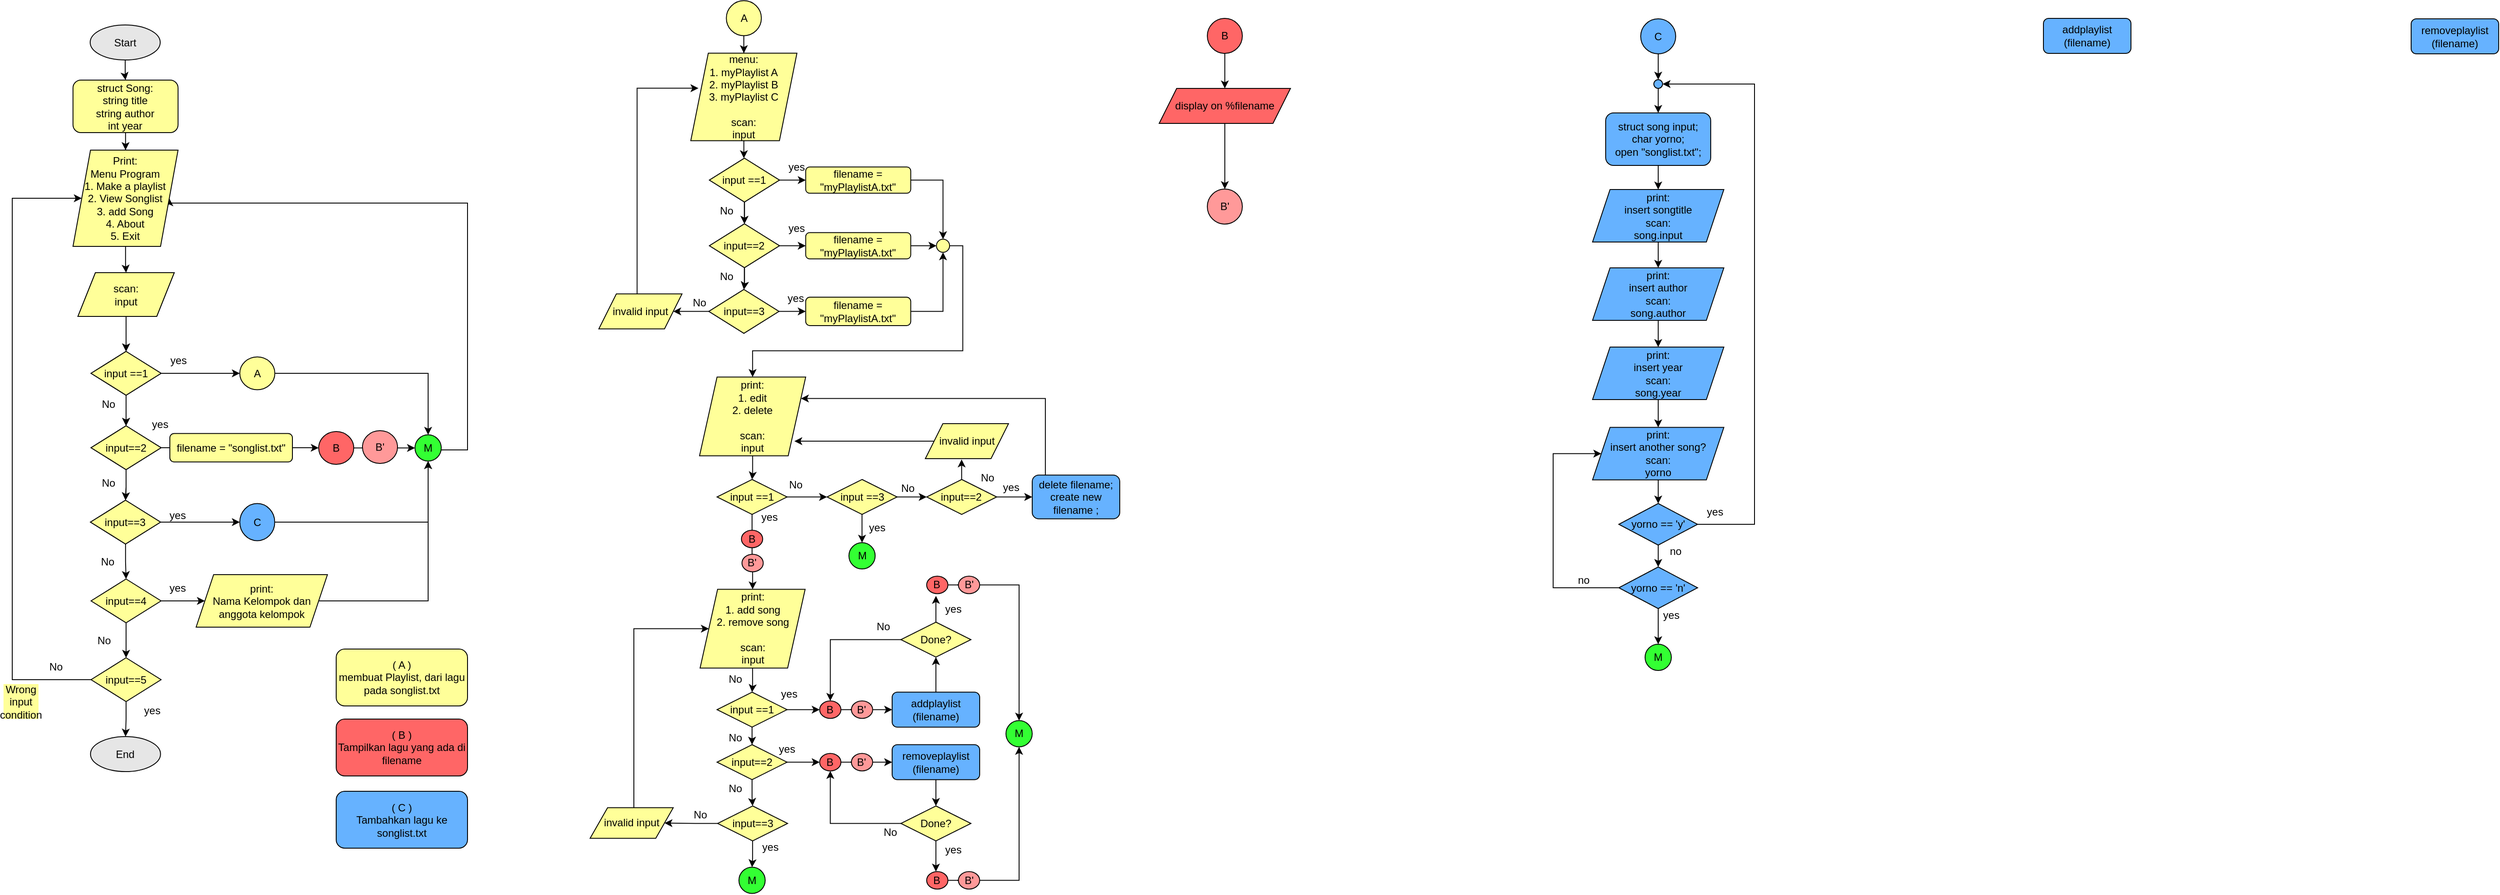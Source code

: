 <mxfile version="14.7.3" type="github">
  <diagram id="aWVC-QR9eLqy2IWsYxHA" name="Page-1">
    <mxGraphModel dx="2770" dy="1317" grid="1" gridSize="10" guides="1" tooltips="1" connect="1" arrows="1" fold="1" page="1" pageScale="1" pageWidth="850" pageHeight="1100" math="0" shadow="0">
      <root>
        <mxCell id="0" />
        <mxCell id="1" parent="0" />
        <mxCell id="iicLnVmGQJoIKl0AOZ3f-122" value="" style="edgeStyle=orthogonalEdgeStyle;rounded=0;orthogonalLoop=1;jettySize=auto;html=1;" edge="1" parent="1" source="gzgc5nccffqlDQI2nCD0-1" target="iicLnVmGQJoIKl0AOZ3f-120">
          <mxGeometry relative="1" as="geometry" />
        </mxCell>
        <mxCell id="gzgc5nccffqlDQI2nCD0-1" value="Start" style="ellipse;whiteSpace=wrap;html=1;fillColor=#E6E6E6;" parent="1" vertex="1">
          <mxGeometry x="169" y="49.5" width="80" height="40" as="geometry" />
        </mxCell>
        <mxCell id="gzgc5nccffqlDQI2nCD0-2" value="End" style="ellipse;whiteSpace=wrap;html=1;fillColor=#E6E6E6;" parent="1" vertex="1">
          <mxGeometry x="169.37" y="862.5" width="80" height="40" as="geometry" />
        </mxCell>
        <mxCell id="7IZkJE4yfUbNufuBKW3c-16" value="" style="edgeStyle=orthogonalEdgeStyle;rounded=0;orthogonalLoop=1;jettySize=auto;html=1;" parent="1" source="7IZkJE4yfUbNufuBKW3c-5" target="7IZkJE4yfUbNufuBKW3c-11" edge="1">
          <mxGeometry relative="1" as="geometry" />
        </mxCell>
        <mxCell id="7IZkJE4yfUbNufuBKW3c-5" value="&lt;div&gt;input:&lt;/div&gt;&lt;div&gt;choice (menu choice)&lt;br&gt;&lt;/div&gt;" style="shape=parallelogram;perimeter=parallelogramPerimeter;whiteSpace=wrap;html=1;fixedSize=1;" parent="1" vertex="1">
          <mxGeometry x="155" y="332.5" width="110" height="50" as="geometry" />
        </mxCell>
        <mxCell id="7IZkJE4yfUbNufuBKW3c-17" value="" style="edgeStyle=orthogonalEdgeStyle;rounded=0;orthogonalLoop=1;jettySize=auto;html=1;" parent="1" source="7IZkJE4yfUbNufuBKW3c-11" target="7IZkJE4yfUbNufuBKW3c-12" edge="1">
          <mxGeometry relative="1" as="geometry" />
        </mxCell>
        <mxCell id="7IZkJE4yfUbNufuBKW3c-11" value="1" style="rhombus;whiteSpace=wrap;html=1;" parent="1" vertex="1">
          <mxGeometry x="170" y="422.5" width="80" height="50" as="geometry" />
        </mxCell>
        <mxCell id="U4d_zl4pL8MZ5YhkzOWC-8" value="" style="edgeStyle=orthogonalEdgeStyle;rounded=0;orthogonalLoop=1;jettySize=auto;html=1;" parent="1" source="7IZkJE4yfUbNufuBKW3c-12" target="U4d_zl4pL8MZ5YhkzOWC-5" edge="1">
          <mxGeometry relative="1" as="geometry" />
        </mxCell>
        <mxCell id="7IZkJE4yfUbNufuBKW3c-12" value="2" style="rhombus;whiteSpace=wrap;html=1;" parent="1" vertex="1">
          <mxGeometry x="170" y="507.5" width="80" height="50" as="geometry" />
        </mxCell>
        <mxCell id="U4d_zl4pL8MZ5YhkzOWC-5" value="3" style="rhombus;whiteSpace=wrap;html=1;" parent="1" vertex="1">
          <mxGeometry x="169.37" y="592.5" width="80" height="50" as="geometry" />
        </mxCell>
        <mxCell id="U4d_zl4pL8MZ5YhkzOWC-6" value="&lt;div&gt;( B )&lt;/div&gt;&lt;div&gt;&lt;div&gt;Tampilkan lagu yang ada di filename&lt;br&gt;&lt;/div&gt;&lt;/div&gt;" style="rounded=1;whiteSpace=wrap;html=1;fillColor=#FF6666;" parent="1" vertex="1">
          <mxGeometry x="450" y="842.5" width="150" height="65" as="geometry" />
        </mxCell>
        <mxCell id="U4d_zl4pL8MZ5YhkzOWC-9" value="&lt;div&gt;( C )&lt;br&gt;&lt;/div&gt;&lt;div&gt;Tambahkan lagu ke songlist.txt&lt;br&gt;&lt;/div&gt;" style="rounded=1;whiteSpace=wrap;html=1;fillColor=#66B2FF;" parent="1" vertex="1">
          <mxGeometry x="450" y="925" width="150" height="65" as="geometry" />
        </mxCell>
        <mxCell id="iicLnVmGQJoIKl0AOZ3f-45" style="edgeStyle=orthogonalEdgeStyle;rounded=0;orthogonalLoop=1;jettySize=auto;html=1;entryX=1;entryY=0.5;entryDx=0;entryDy=0;" edge="1" parent="1" source="U4d_zl4pL8MZ5YhkzOWC-14" target="iicLnVmGQJoIKl0AOZ3f-36">
          <mxGeometry relative="1" as="geometry">
            <Array as="points">
              <mxPoint x="600" y="535" />
              <mxPoint x="600" y="253" />
              <mxPoint x="259" y="253" />
            </Array>
          </mxGeometry>
        </mxCell>
        <mxCell id="U4d_zl4pL8MZ5YhkzOWC-14" value="M" style="ellipse;whiteSpace=wrap;html=1;aspect=fixed;fillColor=#33FF33;" parent="1" vertex="1">
          <mxGeometry x="540" y="517.75" width="30" height="30" as="geometry" />
        </mxCell>
        <mxCell id="U4d_zl4pL8MZ5YhkzOWC-23" value="yes" style="text;html=1;strokeColor=none;fillColor=none;align=center;verticalAlign=middle;whiteSpace=wrap;rounded=0;" parent="1" vertex="1">
          <mxGeometry x="250" y="422.5" width="40" height="20" as="geometry" />
        </mxCell>
        <mxCell id="U4d_zl4pL8MZ5YhkzOWC-24" value="yes" style="text;html=1;strokeColor=none;fillColor=none;align=center;verticalAlign=middle;whiteSpace=wrap;rounded=0;" parent="1" vertex="1">
          <mxGeometry x="229.37" y="496.25" width="40" height="20" as="geometry" />
        </mxCell>
        <mxCell id="U4d_zl4pL8MZ5YhkzOWC-25" value="yes" style="text;html=1;strokeColor=none;fillColor=none;align=center;verticalAlign=middle;whiteSpace=wrap;rounded=0;" parent="1" vertex="1">
          <mxGeometry x="249.37" y="600" width="40" height="20" as="geometry" />
        </mxCell>
        <mxCell id="iicLnVmGQJoIKl0AOZ3f-51" style="edgeStyle=orthogonalEdgeStyle;rounded=0;orthogonalLoop=1;jettySize=auto;html=1;entryX=0.5;entryY=0;entryDx=0;entryDy=0;" edge="1" parent="1" source="U4d_zl4pL8MZ5YhkzOWC-29" target="iicLnVmGQJoIKl0AOZ3f-49">
          <mxGeometry relative="1" as="geometry" />
        </mxCell>
        <mxCell id="U4d_zl4pL8MZ5YhkzOWC-29" value="A" style="ellipse;whiteSpace=wrap;html=1;aspect=fixed;fillColor=#FFFF99;" parent="1" vertex="1">
          <mxGeometry x="895.63" y="21.75" width="40" height="40" as="geometry" />
        </mxCell>
        <mxCell id="U4d_zl4pL8MZ5YhkzOWC-102" value="" style="edgeStyle=orthogonalEdgeStyle;rounded=0;orthogonalLoop=1;jettySize=auto;html=1;" parent="1" source="U4d_zl4pL8MZ5YhkzOWC-30" target="U4d_zl4pL8MZ5YhkzOWC-101" edge="1">
          <mxGeometry relative="1" as="geometry" />
        </mxCell>
        <mxCell id="U4d_zl4pL8MZ5YhkzOWC-30" value="B" style="ellipse;whiteSpace=wrap;html=1;aspect=fixed;fillColor=#FF6666;" parent="1" vertex="1">
          <mxGeometry x="1445" y="42" width="40" height="40" as="geometry" />
        </mxCell>
        <mxCell id="U4d_zl4pL8MZ5YhkzOWC-36" value="" style="edgeStyle=orthogonalEdgeStyle;rounded=0;orthogonalLoop=1;jettySize=auto;html=1;" parent="1" source="U4d_zl4pL8MZ5YhkzOWC-32" target="U4d_zl4pL8MZ5YhkzOWC-34" edge="1">
          <mxGeometry relative="1" as="geometry" />
        </mxCell>
        <mxCell id="U4d_zl4pL8MZ5YhkzOWC-32" value="print:&lt;div&gt;&lt;div&gt;1. edit&lt;/div&gt;&lt;div&gt;2. delete&lt;br&gt;&lt;/div&gt;&lt;div&gt;&lt;br&gt;&lt;/div&gt;&lt;div&gt;scan:&lt;/div&gt;&lt;div&gt;input&lt;br&gt;&lt;/div&gt;&lt;/div&gt;" style="shape=parallelogram;perimeter=parallelogramPerimeter;whiteSpace=wrap;html=1;fixedSize=1;fillColor=#FFFF99;" parent="1" vertex="1">
          <mxGeometry x="865.01" y="451.75" width="121.25" height="90" as="geometry" />
        </mxCell>
        <mxCell id="iicLnVmGQJoIKl0AOZ3f-91" value="" style="edgeStyle=orthogonalEdgeStyle;rounded=0;orthogonalLoop=1;jettySize=auto;html=1;" edge="1" parent="1" source="U4d_zl4pL8MZ5YhkzOWC-34" target="iicLnVmGQJoIKl0AOZ3f-90">
          <mxGeometry relative="1" as="geometry" />
        </mxCell>
        <mxCell id="iicLnVmGQJoIKl0AOZ3f-217" style="edgeStyle=orthogonalEdgeStyle;rounded=0;orthogonalLoop=1;jettySize=auto;html=1;" edge="1" parent="1" source="U4d_zl4pL8MZ5YhkzOWC-34" target="iicLnVmGQJoIKl0AOZ3f-216">
          <mxGeometry relative="1" as="geometry" />
        </mxCell>
        <mxCell id="U4d_zl4pL8MZ5YhkzOWC-34" value="input ==1" style="rhombus;whiteSpace=wrap;html=1;fillColor=#FFFF99;" parent="1" vertex="1">
          <mxGeometry x="885" y="568.75" width="80" height="40" as="geometry" />
        </mxCell>
        <mxCell id="iicLnVmGQJoIKl0AOZ3f-203" value="" style="edgeStyle=orthogonalEdgeStyle;rounded=0;orthogonalLoop=1;jettySize=auto;html=1;" edge="1" parent="1" source="U4d_zl4pL8MZ5YhkzOWC-35" target="U4d_zl4pL8MZ5YhkzOWC-38">
          <mxGeometry relative="1" as="geometry" />
        </mxCell>
        <mxCell id="iicLnVmGQJoIKl0AOZ3f-206" style="edgeStyle=orthogonalEdgeStyle;rounded=0;orthogonalLoop=1;jettySize=auto;html=1;entryX=0.436;entryY=1.021;entryDx=0;entryDy=0;entryPerimeter=0;" edge="1" parent="1" source="U4d_zl4pL8MZ5YhkzOWC-35" target="U4d_zl4pL8MZ5YhkzOWC-48">
          <mxGeometry relative="1" as="geometry" />
        </mxCell>
        <mxCell id="U4d_zl4pL8MZ5YhkzOWC-35" value="input==2" style="rhombus;whiteSpace=wrap;html=1;fillColor=#FFFF99;" parent="1" vertex="1">
          <mxGeometry x="1124.43" y="568.75" width="80" height="40" as="geometry" />
        </mxCell>
        <mxCell id="iicLnVmGQJoIKl0AOZ3f-205" style="edgeStyle=orthogonalEdgeStyle;rounded=0;orthogonalLoop=1;jettySize=auto;html=1;entryX=1;entryY=0.25;entryDx=0;entryDy=0;" edge="1" parent="1" source="U4d_zl4pL8MZ5YhkzOWC-38" target="U4d_zl4pL8MZ5YhkzOWC-32">
          <mxGeometry relative="1" as="geometry">
            <Array as="points">
              <mxPoint x="1260" y="476.75" />
            </Array>
          </mxGeometry>
        </mxCell>
        <mxCell id="U4d_zl4pL8MZ5YhkzOWC-38" value="&lt;div&gt;delete filename;&lt;/div&gt;&lt;div&gt;create new filename ;&lt;br&gt;&lt;/div&gt;" style="rounded=1;whiteSpace=wrap;html=1;fillColor=#66B2FF;" parent="1" vertex="1">
          <mxGeometry x="1245.0" y="563.75" width="100" height="50" as="geometry" />
        </mxCell>
        <mxCell id="U4d_zl4pL8MZ5YhkzOWC-42" value="yes" style="text;html=1;strokeColor=none;fillColor=none;align=center;verticalAlign=middle;whiteSpace=wrap;rounded=0;" parent="1" vertex="1">
          <mxGeometry x="1204.43" y="567" width="34.31" height="21.25" as="geometry" />
        </mxCell>
        <mxCell id="U4d_zl4pL8MZ5YhkzOWC-44" value="yes" style="text;html=1;strokeColor=none;fillColor=none;align=center;verticalAlign=middle;whiteSpace=wrap;rounded=0;" parent="1" vertex="1">
          <mxGeometry x="925.0" y="601.75" width="40" height="20" as="geometry" />
        </mxCell>
        <mxCell id="iicLnVmGQJoIKl0AOZ3f-207" style="edgeStyle=orthogonalEdgeStyle;rounded=0;orthogonalLoop=1;jettySize=auto;html=1;entryX=0.893;entryY=0.814;entryDx=0;entryDy=0;entryPerimeter=0;" edge="1" parent="1" source="U4d_zl4pL8MZ5YhkzOWC-48" target="U4d_zl4pL8MZ5YhkzOWC-32">
          <mxGeometry relative="1" as="geometry" />
        </mxCell>
        <mxCell id="U4d_zl4pL8MZ5YhkzOWC-48" value="invalid input" style="shape=parallelogram;perimeter=parallelogramPerimeter;whiteSpace=wrap;html=1;fixedSize=1;fillColor=#FFFF99;" parent="1" vertex="1">
          <mxGeometry x="1122.93" y="505" width="95" height="40" as="geometry" />
        </mxCell>
        <mxCell id="U4d_zl4pL8MZ5YhkzOWC-66" style="edgeStyle=orthogonalEdgeStyle;rounded=0;orthogonalLoop=1;jettySize=auto;html=1;entryX=0.5;entryY=0;entryDx=0;entryDy=0;" parent="1" source="U4d_zl4pL8MZ5YhkzOWC-60" target="U4d_zl4pL8MZ5YhkzOWC-62" edge="1">
          <mxGeometry relative="1" as="geometry" />
        </mxCell>
        <mxCell id="U4d_zl4pL8MZ5YhkzOWC-60" value="&lt;div&gt;print:&lt;br&gt;&lt;/div&gt;&lt;div&gt;1. add song&lt;/div&gt;&lt;div&gt;2. remove song&lt;/div&gt;&lt;div&gt;&lt;br&gt;&lt;/div&gt;&lt;div&gt;scan:&lt;/div&gt;&lt;div&gt;input&lt;br&gt;&lt;/div&gt;" style="shape=parallelogram;perimeter=parallelogramPerimeter;whiteSpace=wrap;html=1;fixedSize=1;fillColor=#FFFF99;" parent="1" vertex="1">
          <mxGeometry x="865.63" y="694.25" width="120" height="90" as="geometry" />
        </mxCell>
        <mxCell id="U4d_zl4pL8MZ5YhkzOWC-67" style="edgeStyle=orthogonalEdgeStyle;rounded=0;orthogonalLoop=1;jettySize=auto;html=1;entryX=0.5;entryY=0;entryDx=0;entryDy=0;" parent="1" source="U4d_zl4pL8MZ5YhkzOWC-62" target="U4d_zl4pL8MZ5YhkzOWC-63" edge="1">
          <mxGeometry relative="1" as="geometry" />
        </mxCell>
        <mxCell id="iicLnVmGQJoIKl0AOZ3f-191" style="edgeStyle=orthogonalEdgeStyle;rounded=0;orthogonalLoop=1;jettySize=auto;html=1;" edge="1" parent="1" source="U4d_zl4pL8MZ5YhkzOWC-62" target="iicLnVmGQJoIKl0AOZ3f-187">
          <mxGeometry relative="1" as="geometry" />
        </mxCell>
        <mxCell id="U4d_zl4pL8MZ5YhkzOWC-62" value="input ==1" style="rhombus;whiteSpace=wrap;html=1;fillColor=#FFFF99;" parent="1" vertex="1">
          <mxGeometry x="885" y="811.75" width="80" height="40" as="geometry" />
        </mxCell>
        <mxCell id="iicLnVmGQJoIKl0AOZ3f-194" style="edgeStyle=orthogonalEdgeStyle;rounded=0;orthogonalLoop=1;jettySize=auto;html=1;" edge="1" parent="1" source="U4d_zl4pL8MZ5YhkzOWC-63" target="iicLnVmGQJoIKl0AOZ3f-184">
          <mxGeometry relative="1" as="geometry" />
        </mxCell>
        <mxCell id="iicLnVmGQJoIKl0AOZ3f-226" style="edgeStyle=orthogonalEdgeStyle;rounded=0;orthogonalLoop=1;jettySize=auto;html=1;entryX=0.5;entryY=0;entryDx=0;entryDy=0;" edge="1" parent="1" source="U4d_zl4pL8MZ5YhkzOWC-63" target="iicLnVmGQJoIKl0AOZ3f-224">
          <mxGeometry relative="1" as="geometry" />
        </mxCell>
        <mxCell id="U4d_zl4pL8MZ5YhkzOWC-63" value="input==2" style="rhombus;whiteSpace=wrap;html=1;fillColor=#FFFF99;" parent="1" vertex="1">
          <mxGeometry x="885" y="871.75" width="80" height="40" as="geometry" />
        </mxCell>
        <mxCell id="U4d_zl4pL8MZ5YhkzOWC-69" value="yes" style="text;html=1;strokeColor=none;fillColor=none;align=center;verticalAlign=middle;whiteSpace=wrap;rounded=0;" parent="1" vertex="1">
          <mxGeometry x="950.06" y="801.75" width="34.94" height="25" as="geometry" />
        </mxCell>
        <mxCell id="U4d_zl4pL8MZ5YhkzOWC-70" value="yes" style="text;html=1;strokeColor=none;fillColor=none;align=center;verticalAlign=middle;whiteSpace=wrap;rounded=0;" parent="1" vertex="1">
          <mxGeometry x="945" y="866.75" width="40" height="20" as="geometry" />
        </mxCell>
        <mxCell id="U4d_zl4pL8MZ5YhkzOWC-88" value="" style="edgeStyle=orthogonalEdgeStyle;rounded=0;orthogonalLoop=1;jettySize=auto;html=1;" parent="1" source="U4d_zl4pL8MZ5YhkzOWC-71" target="U4d_zl4pL8MZ5YhkzOWC-87" edge="1">
          <mxGeometry relative="1" as="geometry" />
        </mxCell>
        <mxCell id="U4d_zl4pL8MZ5YhkzOWC-71" value="&lt;div&gt;removeplaylist&lt;/div&gt;&lt;div&gt;(filename)&lt;br&gt;&lt;/div&gt;" style="rounded=1;whiteSpace=wrap;html=1;fillColor=#66B2FF;" parent="1" vertex="1">
          <mxGeometry x="1085" y="871.75" width="100" height="40" as="geometry" />
        </mxCell>
        <mxCell id="U4d_zl4pL8MZ5YhkzOWC-81" value="" style="edgeStyle=orthogonalEdgeStyle;rounded=0;orthogonalLoop=1;jettySize=auto;html=1;" parent="1" source="U4d_zl4pL8MZ5YhkzOWC-77" target="U4d_zl4pL8MZ5YhkzOWC-80" edge="1">
          <mxGeometry relative="1" as="geometry" />
        </mxCell>
        <mxCell id="U4d_zl4pL8MZ5YhkzOWC-77" value="&lt;div&gt;addplaylist&lt;/div&gt;&lt;div&gt;(filename)&lt;/div&gt;" style="rounded=1;whiteSpace=wrap;html=1;fillColor=#66B2FF;" parent="1" vertex="1">
          <mxGeometry x="1085" y="811.75" width="100" height="40" as="geometry" />
        </mxCell>
        <mxCell id="U4d_zl4pL8MZ5YhkzOWC-85" value="" style="edgeStyle=orthogonalEdgeStyle;rounded=0;orthogonalLoop=1;jettySize=auto;html=1;" parent="1" source="U4d_zl4pL8MZ5YhkzOWC-80" edge="1">
          <mxGeometry relative="1" as="geometry">
            <mxPoint x="1135.059" y="701.75" as="targetPoint" />
          </mxGeometry>
        </mxCell>
        <mxCell id="iicLnVmGQJoIKl0AOZ3f-192" style="edgeStyle=orthogonalEdgeStyle;rounded=0;orthogonalLoop=1;jettySize=auto;html=1;entryX=0.5;entryY=0;entryDx=0;entryDy=0;" edge="1" parent="1" source="U4d_zl4pL8MZ5YhkzOWC-80" target="iicLnVmGQJoIKl0AOZ3f-187">
          <mxGeometry relative="1" as="geometry" />
        </mxCell>
        <mxCell id="U4d_zl4pL8MZ5YhkzOWC-80" value="Done?" style="rhombus;whiteSpace=wrap;html=1;fillColor=#FFFF99;" parent="1" vertex="1">
          <mxGeometry x="1095" y="731.75" width="80" height="40" as="geometry" />
        </mxCell>
        <mxCell id="U4d_zl4pL8MZ5YhkzOWC-86" value="yes" style="text;html=1;strokeColor=none;fillColor=none;align=center;verticalAlign=middle;whiteSpace=wrap;rounded=0;" parent="1" vertex="1">
          <mxGeometry x="1135" y="706.75" width="40" height="20" as="geometry" />
        </mxCell>
        <mxCell id="iicLnVmGQJoIKl0AOZ3f-104" value="" style="edgeStyle=orthogonalEdgeStyle;rounded=0;orthogonalLoop=1;jettySize=auto;html=1;" edge="1" parent="1" source="U4d_zl4pL8MZ5YhkzOWC-87">
          <mxGeometry relative="1" as="geometry">
            <mxPoint x="1135" y="1016.75" as="targetPoint" />
          </mxGeometry>
        </mxCell>
        <mxCell id="iicLnVmGQJoIKl0AOZ3f-197" style="edgeStyle=orthogonalEdgeStyle;rounded=0;orthogonalLoop=1;jettySize=auto;html=1;" edge="1" parent="1" source="U4d_zl4pL8MZ5YhkzOWC-87" target="iicLnVmGQJoIKl0AOZ3f-184">
          <mxGeometry relative="1" as="geometry" />
        </mxCell>
        <mxCell id="U4d_zl4pL8MZ5YhkzOWC-87" value="Done?" style="rhombus;whiteSpace=wrap;html=1;fillColor=#FFFF99;" parent="1" vertex="1">
          <mxGeometry x="1095" y="941.75" width="80" height="40" as="geometry" />
        </mxCell>
        <mxCell id="U4d_zl4pL8MZ5YhkzOWC-92" value="yes" style="text;html=1;strokeColor=none;fillColor=none;align=center;verticalAlign=middle;whiteSpace=wrap;rounded=0;" parent="1" vertex="1">
          <mxGeometry x="1135" y="981.75" width="40" height="20" as="geometry" />
        </mxCell>
        <mxCell id="U4d_zl4pL8MZ5YhkzOWC-96" value="M" style="ellipse;whiteSpace=wrap;html=1;aspect=fixed;fillColor=#33FF33;" parent="1" vertex="1">
          <mxGeometry x="1215" y="844.25" width="30" height="30" as="geometry" />
        </mxCell>
        <mxCell id="iicLnVmGQJoIKl0AOZ3f-173" value="" style="edgeStyle=orthogonalEdgeStyle;rounded=0;orthogonalLoop=1;jettySize=auto;html=1;" edge="1" parent="1" source="U4d_zl4pL8MZ5YhkzOWC-101" target="iicLnVmGQJoIKl0AOZ3f-172">
          <mxGeometry relative="1" as="geometry" />
        </mxCell>
        <mxCell id="U4d_zl4pL8MZ5YhkzOWC-101" value="display on %filename" style="shape=parallelogram;perimeter=parallelogramPerimeter;whiteSpace=wrap;html=1;fixedSize=1;fillColor=#FF6666;" parent="1" vertex="1">
          <mxGeometry x="1390" y="122" width="150" height="40" as="geometry" />
        </mxCell>
        <mxCell id="U4d_zl4pL8MZ5YhkzOWC-106" value="" style="edgeStyle=orthogonalEdgeStyle;rounded=0;orthogonalLoop=1;jettySize=auto;html=1;fillColor=#FFFF99;" parent="1" source="U4d_zl4pL8MZ5YhkzOWC-107" target="U4d_zl4pL8MZ5YhkzOWC-109" edge="1">
          <mxGeometry relative="1" as="geometry" />
        </mxCell>
        <mxCell id="U4d_zl4pL8MZ5YhkzOWC-107" value="&lt;div&gt;scan:&lt;/div&gt;&lt;div&gt;input&lt;br&gt;&lt;/div&gt;" style="shape=parallelogram;perimeter=parallelogramPerimeter;whiteSpace=wrap;html=1;fixedSize=1;fillColor=#FFFF99;" parent="1" vertex="1">
          <mxGeometry x="155" y="332.5" width="110" height="50" as="geometry" />
        </mxCell>
        <mxCell id="U4d_zl4pL8MZ5YhkzOWC-108" value="" style="edgeStyle=orthogonalEdgeStyle;rounded=0;orthogonalLoop=1;jettySize=auto;html=1;fillColor=#FFFF99;" parent="1" source="U4d_zl4pL8MZ5YhkzOWC-109" target="U4d_zl4pL8MZ5YhkzOWC-111" edge="1">
          <mxGeometry relative="1" as="geometry" />
        </mxCell>
        <mxCell id="iicLnVmGQJoIKl0AOZ3f-5" value="" style="edgeStyle=orthogonalEdgeStyle;rounded=0;orthogonalLoop=1;jettySize=auto;html=1;" edge="1" parent="1" source="U4d_zl4pL8MZ5YhkzOWC-109" target="iicLnVmGQJoIKl0AOZ3f-1">
          <mxGeometry relative="1" as="geometry" />
        </mxCell>
        <mxCell id="U4d_zl4pL8MZ5YhkzOWC-109" value="input ==1" style="rhombus;whiteSpace=wrap;html=1;fillColor=#FFFF99;" parent="1" vertex="1">
          <mxGeometry x="170" y="422.5" width="80" height="50" as="geometry" />
        </mxCell>
        <mxCell id="U4d_zl4pL8MZ5YhkzOWC-110" value="" style="edgeStyle=orthogonalEdgeStyle;rounded=0;orthogonalLoop=1;jettySize=auto;html=1;fillColor=#FFFF99;" parent="1" source="U4d_zl4pL8MZ5YhkzOWC-111" target="U4d_zl4pL8MZ5YhkzOWC-113" edge="1">
          <mxGeometry relative="1" as="geometry" />
        </mxCell>
        <mxCell id="iicLnVmGQJoIKl0AOZ3f-108" value="" style="edgeStyle=orthogonalEdgeStyle;rounded=0;orthogonalLoop=1;jettySize=auto;html=1;" edge="1" parent="1" source="U4d_zl4pL8MZ5YhkzOWC-111" target="iicLnVmGQJoIKl0AOZ3f-107">
          <mxGeometry relative="1" as="geometry" />
        </mxCell>
        <mxCell id="U4d_zl4pL8MZ5YhkzOWC-111" value="input==2" style="rhombus;whiteSpace=wrap;html=1;fillColor=#FFFF99;" parent="1" vertex="1">
          <mxGeometry x="170" y="507.5" width="80" height="50" as="geometry" />
        </mxCell>
        <mxCell id="iicLnVmGQJoIKl0AOZ3f-9" value="" style="edgeStyle=orthogonalEdgeStyle;rounded=0;orthogonalLoop=1;jettySize=auto;html=1;" edge="1" parent="1" source="U4d_zl4pL8MZ5YhkzOWC-113" target="iicLnVmGQJoIKl0AOZ3f-4">
          <mxGeometry relative="1" as="geometry" />
        </mxCell>
        <mxCell id="iicLnVmGQJoIKl0AOZ3f-18" value="" style="edgeStyle=orthogonalEdgeStyle;rounded=0;orthogonalLoop=1;jettySize=auto;html=1;" edge="1" parent="1" source="U4d_zl4pL8MZ5YhkzOWC-113" target="iicLnVmGQJoIKl0AOZ3f-14">
          <mxGeometry relative="1" as="geometry" />
        </mxCell>
        <mxCell id="U4d_zl4pL8MZ5YhkzOWC-113" value="input==3" style="rhombus;whiteSpace=wrap;html=1;fillColor=#FFFF99;" parent="1" vertex="1">
          <mxGeometry x="169.37" y="592.5" width="80" height="50" as="geometry" />
        </mxCell>
        <mxCell id="U4d_zl4pL8MZ5YhkzOWC-114" value="&lt;div&gt;Wrong input&lt;/div&gt;&lt;div&gt;condition&lt;br&gt;&lt;/div&gt;" style="text;html=1;strokeColor=none;fillColor=#FFFF99;align=center;verticalAlign=middle;whiteSpace=wrap;rounded=0;" parent="1" vertex="1">
          <mxGeometry x="70" y="802.5" width="40" height="40" as="geometry" />
        </mxCell>
        <mxCell id="U4d_zl4pL8MZ5YhkzOWC-115" value="&lt;div&gt;( A )&lt;br&gt;&lt;/div&gt;&lt;div&gt;membuat Playlist, dari lagu pada songlist.txt&lt;br&gt;&lt;/div&gt;" style="rounded=1;whiteSpace=wrap;html=1;fillColor=#FFFF99;" parent="1" vertex="1">
          <mxGeometry x="450" y="762.5" width="150" height="65" as="geometry" />
        </mxCell>
        <mxCell id="iicLnVmGQJoIKl0AOZ3f-6" style="edgeStyle=orthogonalEdgeStyle;rounded=0;orthogonalLoop=1;jettySize=auto;html=1;" edge="1" parent="1" source="iicLnVmGQJoIKl0AOZ3f-1" target="U4d_zl4pL8MZ5YhkzOWC-14">
          <mxGeometry relative="1" as="geometry" />
        </mxCell>
        <mxCell id="iicLnVmGQJoIKl0AOZ3f-1" value="A" style="ellipse;whiteSpace=wrap;html=1;fillColor=#FFFF99;" vertex="1" parent="1">
          <mxGeometry x="339.88" y="428.75" width="40.06" height="37.5" as="geometry" />
        </mxCell>
        <mxCell id="iicLnVmGQJoIKl0AOZ3f-171" value="" style="edgeStyle=orthogonalEdgeStyle;rounded=0;orthogonalLoop=1;jettySize=auto;html=1;" edge="1" parent="1" source="iicLnVmGQJoIKl0AOZ3f-2" target="U4d_zl4pL8MZ5YhkzOWC-14">
          <mxGeometry relative="1" as="geometry" />
        </mxCell>
        <mxCell id="iicLnVmGQJoIKl0AOZ3f-2" value="B" style="ellipse;whiteSpace=wrap;html=1;fillColor=#FF6666;" vertex="1" parent="1">
          <mxGeometry x="430" y="514" width="40.06" height="37.5" as="geometry" />
        </mxCell>
        <mxCell id="iicLnVmGQJoIKl0AOZ3f-12" style="edgeStyle=orthogonalEdgeStyle;rounded=0;orthogonalLoop=1;jettySize=auto;html=1;" edge="1" parent="1" source="iicLnVmGQJoIKl0AOZ3f-4" target="U4d_zl4pL8MZ5YhkzOWC-14">
          <mxGeometry relative="1" as="geometry" />
        </mxCell>
        <mxCell id="iicLnVmGQJoIKl0AOZ3f-4" value="C" style="ellipse;whiteSpace=wrap;html=1;fillColor=#66B2FF;" vertex="1" parent="1">
          <mxGeometry x="339.88" y="596.25" width="39.94" height="42.5" as="geometry" />
        </mxCell>
        <mxCell id="iicLnVmGQJoIKl0AOZ3f-19" value="" style="edgeStyle=orthogonalEdgeStyle;rounded=0;orthogonalLoop=1;jettySize=auto;html=1;" edge="1" parent="1" source="iicLnVmGQJoIKl0AOZ3f-14" target="iicLnVmGQJoIKl0AOZ3f-16">
          <mxGeometry relative="1" as="geometry" />
        </mxCell>
        <mxCell id="iicLnVmGQJoIKl0AOZ3f-34" value="" style="edgeStyle=orthogonalEdgeStyle;rounded=0;orthogonalLoop=1;jettySize=auto;html=1;" edge="1" parent="1" source="iicLnVmGQJoIKl0AOZ3f-14" target="iicLnVmGQJoIKl0AOZ3f-33">
          <mxGeometry relative="1" as="geometry" />
        </mxCell>
        <mxCell id="iicLnVmGQJoIKl0AOZ3f-14" value="input==4" style="rhombus;whiteSpace=wrap;html=1;fillColor=#FFFF99;" vertex="1" parent="1">
          <mxGeometry x="170" y="682.5" width="80" height="50" as="geometry" />
        </mxCell>
        <mxCell id="iicLnVmGQJoIKl0AOZ3f-20" value="" style="edgeStyle=orthogonalEdgeStyle;rounded=0;orthogonalLoop=1;jettySize=auto;html=1;" edge="1" parent="1" source="iicLnVmGQJoIKl0AOZ3f-16" target="gzgc5nccffqlDQI2nCD0-2">
          <mxGeometry relative="1" as="geometry" />
        </mxCell>
        <mxCell id="iicLnVmGQJoIKl0AOZ3f-46" style="edgeStyle=orthogonalEdgeStyle;rounded=0;orthogonalLoop=1;jettySize=auto;html=1;entryX=0;entryY=0.5;entryDx=0;entryDy=0;" edge="1" parent="1" source="iicLnVmGQJoIKl0AOZ3f-16" target="iicLnVmGQJoIKl0AOZ3f-36">
          <mxGeometry relative="1" as="geometry">
            <Array as="points">
              <mxPoint x="80" y="797.5" />
              <mxPoint x="80" y="247.5" />
            </Array>
          </mxGeometry>
        </mxCell>
        <mxCell id="iicLnVmGQJoIKl0AOZ3f-16" value="input==5" style="rhombus;whiteSpace=wrap;html=1;fillColor=#FFFF99;" vertex="1" parent="1">
          <mxGeometry x="170" y="772.5" width="80" height="50" as="geometry" />
        </mxCell>
        <mxCell id="iicLnVmGQJoIKl0AOZ3f-23" value="No" style="text;html=1;strokeColor=none;fillColor=none;align=center;verticalAlign=middle;whiteSpace=wrap;rounded=0;" vertex="1" parent="1">
          <mxGeometry x="170" y="472.5" width="40" height="20" as="geometry" />
        </mxCell>
        <mxCell id="iicLnVmGQJoIKl0AOZ3f-24" value="No" style="text;html=1;strokeColor=none;fillColor=none;align=center;verticalAlign=middle;whiteSpace=wrap;rounded=0;" vertex="1" parent="1">
          <mxGeometry x="170" y="562.5" width="40" height="20" as="geometry" />
        </mxCell>
        <mxCell id="iicLnVmGQJoIKl0AOZ3f-25" value="No" style="text;html=1;strokeColor=none;fillColor=none;align=center;verticalAlign=middle;whiteSpace=wrap;rounded=0;" vertex="1" parent="1">
          <mxGeometry x="169.37" y="652.5" width="40" height="20" as="geometry" />
        </mxCell>
        <mxCell id="iicLnVmGQJoIKl0AOZ3f-27" value="No" style="text;html=1;strokeColor=none;fillColor=none;align=center;verticalAlign=middle;whiteSpace=wrap;rounded=0;" vertex="1" parent="1">
          <mxGeometry x="165" y="742.5" width="40" height="20" as="geometry" />
        </mxCell>
        <mxCell id="iicLnVmGQJoIKl0AOZ3f-28" value="No" style="text;html=1;strokeColor=none;fillColor=none;align=center;verticalAlign=middle;whiteSpace=wrap;rounded=0;" vertex="1" parent="1">
          <mxGeometry x="110" y="772.5" width="40" height="20" as="geometry" />
        </mxCell>
        <mxCell id="iicLnVmGQJoIKl0AOZ3f-29" value="yes" style="text;html=1;strokeColor=none;fillColor=none;align=center;verticalAlign=middle;whiteSpace=wrap;rounded=0;" vertex="1" parent="1">
          <mxGeometry x="249.37" y="682.5" width="40" height="20" as="geometry" />
        </mxCell>
        <mxCell id="iicLnVmGQJoIKl0AOZ3f-30" value="yes" style="text;html=1;strokeColor=none;fillColor=none;align=center;verticalAlign=middle;whiteSpace=wrap;rounded=0;" vertex="1" parent="1">
          <mxGeometry x="220" y="822.5" width="40" height="20" as="geometry" />
        </mxCell>
        <mxCell id="iicLnVmGQJoIKl0AOZ3f-35" style="edgeStyle=orthogonalEdgeStyle;rounded=0;orthogonalLoop=1;jettySize=auto;html=1;entryX=0.5;entryY=1;entryDx=0;entryDy=0;" edge="1" parent="1" source="iicLnVmGQJoIKl0AOZ3f-33" target="U4d_zl4pL8MZ5YhkzOWC-14">
          <mxGeometry relative="1" as="geometry" />
        </mxCell>
        <mxCell id="iicLnVmGQJoIKl0AOZ3f-33" value="&lt;div&gt;print:&lt;/div&gt;&lt;div&gt;Nama Kelompok dan anggota kelompok&lt;br&gt;&lt;/div&gt;" style="shape=parallelogram;perimeter=parallelogramPerimeter;whiteSpace=wrap;html=1;fixedSize=1;fillColor=#FFFF99;" vertex="1" parent="1">
          <mxGeometry x="290" y="677.5" width="150" height="60" as="geometry" />
        </mxCell>
        <mxCell id="iicLnVmGQJoIKl0AOZ3f-44" style="edgeStyle=orthogonalEdgeStyle;rounded=0;orthogonalLoop=1;jettySize=auto;html=1;entryX=0.5;entryY=0;entryDx=0;entryDy=0;" edge="1" parent="1" source="iicLnVmGQJoIKl0AOZ3f-36" target="U4d_zl4pL8MZ5YhkzOWC-107">
          <mxGeometry relative="1" as="geometry" />
        </mxCell>
        <mxCell id="iicLnVmGQJoIKl0AOZ3f-36" value="&lt;div align=&quot;center&quot;&gt;Print:&lt;/div&gt;&lt;div align=&quot;center&quot;&gt;Menu Program&lt;/div&gt;&lt;div align=&quot;center&quot;&gt;1. Make a playlist&lt;br&gt;&lt;/div&gt;&lt;div align=&quot;center&quot;&gt;2. View Songlist&lt;br&gt;&lt;/div&gt;&lt;div align=&quot;center&quot;&gt;3. add Song&lt;br&gt;&lt;/div&gt;&lt;div align=&quot;center&quot;&gt;4. About&lt;br&gt;&lt;/div&gt;&lt;div align=&quot;center&quot;&gt;5. Exit&lt;br&gt;&lt;/div&gt;" style="shape=parallelogram;perimeter=parallelogramPerimeter;whiteSpace=wrap;html=1;fixedSize=1;fillColor=#FFFF99;align=center;" vertex="1" parent="1">
          <mxGeometry x="149.37" y="192.5" width="120" height="110" as="geometry" />
        </mxCell>
        <mxCell id="iicLnVmGQJoIKl0AOZ3f-70" style="edgeStyle=orthogonalEdgeStyle;rounded=0;orthogonalLoop=1;jettySize=auto;html=1;entryX=0.5;entryY=0;entryDx=0;entryDy=0;" edge="1" parent="1" source="iicLnVmGQJoIKl0AOZ3f-49" target="iicLnVmGQJoIKl0AOZ3f-64">
          <mxGeometry relative="1" as="geometry" />
        </mxCell>
        <mxCell id="iicLnVmGQJoIKl0AOZ3f-49" value="&lt;div&gt;menu:&lt;/div&gt;&lt;div&gt;1. myPlaylist A&lt;/div&gt;&lt;div&gt;2. myPlaylist B&lt;br&gt;&lt;div&gt;3. myPlaylist C&lt;/div&gt;&lt;div&gt;&lt;br&gt;&lt;/div&gt;scan:&lt;/div&gt;&lt;div&gt;input&lt;br&gt;&lt;/div&gt;" style="shape=parallelogram;perimeter=parallelogramPerimeter;whiteSpace=wrap;html=1;fixedSize=1;fillColor=#FFFF99;" vertex="1" parent="1">
          <mxGeometry x="855.01" y="81.75" width="121.25" height="100" as="geometry" />
        </mxCell>
        <mxCell id="iicLnVmGQJoIKl0AOZ3f-52" value="&lt;div&gt;No&lt;/div&gt;" style="text;html=1;strokeColor=none;fillColor=none;align=center;verticalAlign=middle;whiteSpace=wrap;rounded=0;" vertex="1" parent="1">
          <mxGeometry x="1082.93" y="568.75" width="40" height="20" as="geometry" />
        </mxCell>
        <mxCell id="iicLnVmGQJoIKl0AOZ3f-54" value="&lt;div&gt;No&lt;/div&gt;" style="text;html=1;strokeColor=none;fillColor=none;align=center;verticalAlign=middle;whiteSpace=wrap;rounded=0;" vertex="1" parent="1">
          <mxGeometry x="955" y="565" width="40" height="20" as="geometry" />
        </mxCell>
        <mxCell id="iicLnVmGQJoIKl0AOZ3f-55" value="" style="edgeStyle=orthogonalEdgeStyle;rounded=0;orthogonalLoop=1;jettySize=auto;html=1;" edge="1" parent="1" source="iicLnVmGQJoIKl0AOZ3f-56" target="iicLnVmGQJoIKl0AOZ3f-58">
          <mxGeometry relative="1" as="geometry" />
        </mxCell>
        <mxCell id="iicLnVmGQJoIKl0AOZ3f-56" value="1" style="rhombus;whiteSpace=wrap;html=1;" vertex="1" parent="1">
          <mxGeometry x="876.32" y="201.75" width="80" height="50" as="geometry" />
        </mxCell>
        <mxCell id="iicLnVmGQJoIKl0AOZ3f-57" value="" style="edgeStyle=orthogonalEdgeStyle;rounded=0;orthogonalLoop=1;jettySize=auto;html=1;" edge="1" parent="1" source="iicLnVmGQJoIKl0AOZ3f-58" target="iicLnVmGQJoIKl0AOZ3f-59">
          <mxGeometry relative="1" as="geometry" />
        </mxCell>
        <mxCell id="iicLnVmGQJoIKl0AOZ3f-58" value="2" style="rhombus;whiteSpace=wrap;html=1;" vertex="1" parent="1">
          <mxGeometry x="876.32" y="276.75" width="80" height="50" as="geometry" />
        </mxCell>
        <mxCell id="iicLnVmGQJoIKl0AOZ3f-59" value="3" style="rhombus;whiteSpace=wrap;html=1;" vertex="1" parent="1">
          <mxGeometry x="875.69" y="351.75" width="80" height="50" as="geometry" />
        </mxCell>
        <mxCell id="iicLnVmGQJoIKl0AOZ3f-60" value="yes" style="text;html=1;strokeColor=none;fillColor=none;align=center;verticalAlign=middle;whiteSpace=wrap;rounded=0;" vertex="1" parent="1">
          <mxGeometry x="956.32" y="201.75" width="40" height="20" as="geometry" />
        </mxCell>
        <mxCell id="iicLnVmGQJoIKl0AOZ3f-61" value="yes" style="text;html=1;strokeColor=none;fillColor=none;align=center;verticalAlign=middle;whiteSpace=wrap;rounded=0;" vertex="1" parent="1">
          <mxGeometry x="956.32" y="271.75" width="40" height="20" as="geometry" />
        </mxCell>
        <mxCell id="iicLnVmGQJoIKl0AOZ3f-62" value="yes" style="text;html=1;strokeColor=none;fillColor=none;align=center;verticalAlign=middle;whiteSpace=wrap;rounded=0;" vertex="1" parent="1">
          <mxGeometry x="955" y="351.75" width="40" height="20" as="geometry" />
        </mxCell>
        <mxCell id="iicLnVmGQJoIKl0AOZ3f-63" value="" style="edgeStyle=orthogonalEdgeStyle;rounded=0;orthogonalLoop=1;jettySize=auto;html=1;fillColor=#FFFF99;" edge="1" parent="1" source="iicLnVmGQJoIKl0AOZ3f-64" target="iicLnVmGQJoIKl0AOZ3f-66">
          <mxGeometry relative="1" as="geometry" />
        </mxCell>
        <mxCell id="iicLnVmGQJoIKl0AOZ3f-74" value="" style="edgeStyle=orthogonalEdgeStyle;rounded=0;orthogonalLoop=1;jettySize=auto;html=1;" edge="1" parent="1" source="iicLnVmGQJoIKl0AOZ3f-64" target="iicLnVmGQJoIKl0AOZ3f-71">
          <mxGeometry relative="1" as="geometry" />
        </mxCell>
        <mxCell id="iicLnVmGQJoIKl0AOZ3f-64" value="input ==1" style="rhombus;whiteSpace=wrap;html=1;fillColor=#FFFF99;" vertex="1" parent="1">
          <mxGeometry x="876.32" y="201.75" width="80" height="50" as="geometry" />
        </mxCell>
        <mxCell id="iicLnVmGQJoIKl0AOZ3f-65" value="" style="edgeStyle=orthogonalEdgeStyle;rounded=0;orthogonalLoop=1;jettySize=auto;html=1;fillColor=#FFFF99;" edge="1" parent="1" source="iicLnVmGQJoIKl0AOZ3f-66" target="iicLnVmGQJoIKl0AOZ3f-67">
          <mxGeometry relative="1" as="geometry" />
        </mxCell>
        <mxCell id="iicLnVmGQJoIKl0AOZ3f-75" value="" style="edgeStyle=orthogonalEdgeStyle;rounded=0;orthogonalLoop=1;jettySize=auto;html=1;" edge="1" parent="1" source="iicLnVmGQJoIKl0AOZ3f-66" target="iicLnVmGQJoIKl0AOZ3f-72">
          <mxGeometry relative="1" as="geometry" />
        </mxCell>
        <mxCell id="iicLnVmGQJoIKl0AOZ3f-66" value="input==2" style="rhombus;whiteSpace=wrap;html=1;fillColor=#FFFF99;" vertex="1" parent="1">
          <mxGeometry x="876.32" y="276.75" width="80" height="50" as="geometry" />
        </mxCell>
        <mxCell id="iicLnVmGQJoIKl0AOZ3f-76" value="" style="edgeStyle=orthogonalEdgeStyle;rounded=0;orthogonalLoop=1;jettySize=auto;html=1;" edge="1" parent="1" source="iicLnVmGQJoIKl0AOZ3f-67" target="iicLnVmGQJoIKl0AOZ3f-73">
          <mxGeometry relative="1" as="geometry" />
        </mxCell>
        <mxCell id="iicLnVmGQJoIKl0AOZ3f-79" value="" style="edgeStyle=orthogonalEdgeStyle;rounded=0;orthogonalLoop=1;jettySize=auto;html=1;" edge="1" parent="1" source="iicLnVmGQJoIKl0AOZ3f-67" target="iicLnVmGQJoIKl0AOZ3f-78">
          <mxGeometry relative="1" as="geometry" />
        </mxCell>
        <mxCell id="iicLnVmGQJoIKl0AOZ3f-67" value="input==3" style="rhombus;whiteSpace=wrap;html=1;fillColor=#FFFF99;" vertex="1" parent="1">
          <mxGeometry x="875.69" y="351.75" width="80" height="50" as="geometry" />
        </mxCell>
        <mxCell id="iicLnVmGQJoIKl0AOZ3f-68" value="No" style="text;html=1;strokeColor=none;fillColor=none;align=center;verticalAlign=middle;whiteSpace=wrap;rounded=0;" vertex="1" parent="1">
          <mxGeometry x="876.32" y="251.75" width="40" height="20" as="geometry" />
        </mxCell>
        <mxCell id="iicLnVmGQJoIKl0AOZ3f-69" value="No" style="text;html=1;strokeColor=none;fillColor=none;align=center;verticalAlign=middle;whiteSpace=wrap;rounded=0;" vertex="1" parent="1">
          <mxGeometry x="876.32" y="326.75" width="40" height="20" as="geometry" />
        </mxCell>
        <mxCell id="iicLnVmGQJoIKl0AOZ3f-83" style="edgeStyle=orthogonalEdgeStyle;rounded=0;orthogonalLoop=1;jettySize=auto;html=1;entryX=0.5;entryY=0;entryDx=0;entryDy=0;" edge="1" parent="1" source="iicLnVmGQJoIKl0AOZ3f-71" target="iicLnVmGQJoIKl0AOZ3f-82">
          <mxGeometry relative="1" as="geometry" />
        </mxCell>
        <mxCell id="iicLnVmGQJoIKl0AOZ3f-71" value="filename = &quot;myPlaylistA.txt&quot;" style="rounded=1;whiteSpace=wrap;html=1;fillColor=#FFFF99;" vertex="1" parent="1">
          <mxGeometry x="986.26" y="211.75" width="120" height="30" as="geometry" />
        </mxCell>
        <mxCell id="iicLnVmGQJoIKl0AOZ3f-84" style="edgeStyle=orthogonalEdgeStyle;rounded=0;orthogonalLoop=1;jettySize=auto;html=1;entryX=0;entryY=0.5;entryDx=0;entryDy=0;" edge="1" parent="1" source="iicLnVmGQJoIKl0AOZ3f-72" target="iicLnVmGQJoIKl0AOZ3f-82">
          <mxGeometry relative="1" as="geometry" />
        </mxCell>
        <mxCell id="iicLnVmGQJoIKl0AOZ3f-72" value="filename = &quot;myPlaylistA.txt&quot;" style="rounded=1;whiteSpace=wrap;html=1;fillColor=#FFFF99;" vertex="1" parent="1">
          <mxGeometry x="986.26" y="286.75" width="120" height="30" as="geometry" />
        </mxCell>
        <mxCell id="iicLnVmGQJoIKl0AOZ3f-85" style="edgeStyle=orthogonalEdgeStyle;rounded=0;orthogonalLoop=1;jettySize=auto;html=1;entryX=0.5;entryY=1;entryDx=0;entryDy=0;" edge="1" parent="1" source="iicLnVmGQJoIKl0AOZ3f-73" target="iicLnVmGQJoIKl0AOZ3f-82">
          <mxGeometry relative="1" as="geometry" />
        </mxCell>
        <mxCell id="iicLnVmGQJoIKl0AOZ3f-73" value="filename = &quot;myPlaylistA.txt&quot;" style="rounded=1;whiteSpace=wrap;html=1;fillColor=#FFFF99;" vertex="1" parent="1">
          <mxGeometry x="986.26" y="360.5" width="120" height="32.5" as="geometry" />
        </mxCell>
        <mxCell id="iicLnVmGQJoIKl0AOZ3f-81" style="edgeStyle=orthogonalEdgeStyle;rounded=0;orthogonalLoop=1;jettySize=auto;html=1;entryX=0.072;entryY=0.4;entryDx=0;entryDy=0;entryPerimeter=0;" edge="1" parent="1" source="iicLnVmGQJoIKl0AOZ3f-78" target="iicLnVmGQJoIKl0AOZ3f-49">
          <mxGeometry relative="1" as="geometry">
            <Array as="points">
              <mxPoint x="793.69" y="121.75" />
            </Array>
          </mxGeometry>
        </mxCell>
        <mxCell id="iicLnVmGQJoIKl0AOZ3f-78" value="invalid input" style="shape=parallelogram;perimeter=parallelogramPerimeter;whiteSpace=wrap;html=1;fixedSize=1;fillColor=#FFFF99;" vertex="1" parent="1">
          <mxGeometry x="750" y="356.75" width="95" height="40" as="geometry" />
        </mxCell>
        <mxCell id="iicLnVmGQJoIKl0AOZ3f-80" value="No" style="text;html=1;strokeColor=none;fillColor=none;align=center;verticalAlign=middle;whiteSpace=wrap;rounded=0;" vertex="1" parent="1">
          <mxGeometry x="845.0" y="356.75" width="40" height="20" as="geometry" />
        </mxCell>
        <mxCell id="iicLnVmGQJoIKl0AOZ3f-86" style="edgeStyle=orthogonalEdgeStyle;rounded=0;orthogonalLoop=1;jettySize=auto;html=1;entryX=0.5;entryY=0;entryDx=0;entryDy=0;" edge="1" parent="1" source="iicLnVmGQJoIKl0AOZ3f-82" target="U4d_zl4pL8MZ5YhkzOWC-32">
          <mxGeometry relative="1" as="geometry">
            <Array as="points">
              <mxPoint x="1165.69" y="301.75" />
              <mxPoint x="1165.69" y="421.75" />
              <mxPoint x="925.69" y="421.75" />
            </Array>
          </mxGeometry>
        </mxCell>
        <mxCell id="iicLnVmGQJoIKl0AOZ3f-82" value="" style="ellipse;whiteSpace=wrap;html=1;aspect=fixed;fillColor=#FFFF99;" vertex="1" parent="1">
          <mxGeometry x="1135.63" y="294.25" width="15" height="15" as="geometry" />
        </mxCell>
        <mxCell id="iicLnVmGQJoIKl0AOZ3f-89" style="edgeStyle=orthogonalEdgeStyle;rounded=0;orthogonalLoop=1;jettySize=auto;html=1;entryX=0;entryY=0.5;entryDx=0;entryDy=0;" edge="1" parent="1" source="iicLnVmGQJoIKl0AOZ3f-87" target="U4d_zl4pL8MZ5YhkzOWC-60">
          <mxGeometry relative="1" as="geometry">
            <Array as="points">
              <mxPoint x="790" y="739.75" />
            </Array>
          </mxGeometry>
        </mxCell>
        <mxCell id="iicLnVmGQJoIKl0AOZ3f-87" value="invalid input" style="shape=parallelogram;perimeter=parallelogramPerimeter;whiteSpace=wrap;html=1;fixedSize=1;fillColor=#FFFF99;" vertex="1" parent="1">
          <mxGeometry x="740" y="943.75" width="95" height="35" as="geometry" />
        </mxCell>
        <mxCell id="iicLnVmGQJoIKl0AOZ3f-202" style="edgeStyle=orthogonalEdgeStyle;rounded=0;orthogonalLoop=1;jettySize=auto;html=1;entryX=0.5;entryY=0;entryDx=0;entryDy=0;" edge="1" parent="1" source="iicLnVmGQJoIKl0AOZ3f-90" target="iicLnVmGQJoIKl0AOZ3f-174">
          <mxGeometry relative="1" as="geometry" />
        </mxCell>
        <mxCell id="iicLnVmGQJoIKl0AOZ3f-90" value="B" style="ellipse;whiteSpace=wrap;html=1;fillColor=#FF6666;" vertex="1" parent="1">
          <mxGeometry x="912.85" y="626.75" width="24.31" height="20" as="geometry" />
        </mxCell>
        <mxCell id="iicLnVmGQJoIKl0AOZ3f-170" style="edgeStyle=orthogonalEdgeStyle;rounded=0;orthogonalLoop=1;jettySize=auto;html=1;entryX=0;entryY=0.5;entryDx=0;entryDy=0;" edge="1" parent="1" source="iicLnVmGQJoIKl0AOZ3f-107" target="iicLnVmGQJoIKl0AOZ3f-2">
          <mxGeometry relative="1" as="geometry" />
        </mxCell>
        <mxCell id="iicLnVmGQJoIKl0AOZ3f-107" value="filename = &quot;songlist.txt&quot;" style="rounded=1;whiteSpace=wrap;html=1;fillColor=#FFFF99;" vertex="1" parent="1">
          <mxGeometry x="260" y="516.25" width="140" height="32.5" as="geometry" />
        </mxCell>
        <mxCell id="iicLnVmGQJoIKl0AOZ3f-110" value="No" style="text;html=1;strokeColor=none;fillColor=none;align=center;verticalAlign=middle;whiteSpace=wrap;rounded=0;" vertex="1" parent="1">
          <mxGeometry x="1055" y="726.75" width="40" height="20" as="geometry" />
        </mxCell>
        <mxCell id="iicLnVmGQJoIKl0AOZ3f-112" value="No" style="text;html=1;strokeColor=none;fillColor=none;align=center;verticalAlign=middle;whiteSpace=wrap;rounded=0;" vertex="1" parent="1">
          <mxGeometry x="1062.78" y="961.75" width="40" height="20" as="geometry" />
        </mxCell>
        <mxCell id="iicLnVmGQJoIKl0AOZ3f-210" style="edgeStyle=orthogonalEdgeStyle;rounded=0;orthogonalLoop=1;jettySize=auto;html=1;entryX=0.5;entryY=0;entryDx=0;entryDy=0;" edge="1" parent="1" source="iicLnVmGQJoIKl0AOZ3f-114" target="iicLnVmGQJoIKl0AOZ3f-134">
          <mxGeometry relative="1" as="geometry" />
        </mxCell>
        <mxCell id="iicLnVmGQJoIKl0AOZ3f-114" value="C" style="ellipse;whiteSpace=wrap;html=1;aspect=fixed;fillColor=#66B2FF;" vertex="1" parent="1">
          <mxGeometry x="1940" y="42.5" width="40" height="40" as="geometry" />
        </mxCell>
        <mxCell id="iicLnVmGQJoIKl0AOZ3f-127" value="" style="edgeStyle=orthogonalEdgeStyle;rounded=0;orthogonalLoop=1;jettySize=auto;html=1;" edge="1" parent="1" source="iicLnVmGQJoIKl0AOZ3f-116" target="iicLnVmGQJoIKl0AOZ3f-124">
          <mxGeometry relative="1" as="geometry" />
        </mxCell>
        <mxCell id="iicLnVmGQJoIKl0AOZ3f-116" value="&lt;div&gt;print:&lt;/div&gt;&lt;div&gt; insert songtitle&lt;/div&gt;&lt;div&gt;scan:&lt;/div&gt;&lt;div&gt;song.input&lt;br&gt;&lt;/div&gt;" style="shape=parallelogram;perimeter=parallelogramPerimeter;whiteSpace=wrap;html=1;fixedSize=1;fillColor=#66B2FF;" vertex="1" parent="1">
          <mxGeometry x="1885" y="237.5" width="150" height="60" as="geometry" />
        </mxCell>
        <mxCell id="iicLnVmGQJoIKl0AOZ3f-212" style="edgeStyle=orthogonalEdgeStyle;rounded=0;orthogonalLoop=1;jettySize=auto;html=1;entryX=0.5;entryY=0;entryDx=0;entryDy=0;" edge="1" parent="1" source="iicLnVmGQJoIKl0AOZ3f-118" target="iicLnVmGQJoIKl0AOZ3f-116">
          <mxGeometry relative="1" as="geometry" />
        </mxCell>
        <mxCell id="iicLnVmGQJoIKl0AOZ3f-118" value="&lt;div&gt;struct song input;&lt;/div&gt;&lt;div&gt;char yorno;&lt;/div&gt;&lt;div&gt;open &quot;songlist.txt&quot;;&lt;br&gt;&lt;/div&gt;" style="rounded=1;whiteSpace=wrap;html=1;fillColor=#66B2FF;" vertex="1" parent="1">
          <mxGeometry x="1900" y="150" width="120" height="60" as="geometry" />
        </mxCell>
        <mxCell id="iicLnVmGQJoIKl0AOZ3f-121" value="" style="edgeStyle=orthogonalEdgeStyle;rounded=0;orthogonalLoop=1;jettySize=auto;html=1;" edge="1" parent="1" source="iicLnVmGQJoIKl0AOZ3f-120" target="iicLnVmGQJoIKl0AOZ3f-36">
          <mxGeometry relative="1" as="geometry" />
        </mxCell>
        <mxCell id="iicLnVmGQJoIKl0AOZ3f-120" value="&lt;div&gt;struct Song:&lt;/div&gt;&lt;div&gt;string title&lt;/div&gt;&lt;div&gt;string author&lt;/div&gt;&lt;div&gt;int year&lt;br&gt;&lt;/div&gt;" style="rounded=1;whiteSpace=wrap;html=1;fillColor=#FFFF99;" vertex="1" parent="1">
          <mxGeometry x="149.37" y="112.5" width="120" height="60" as="geometry" />
        </mxCell>
        <mxCell id="iicLnVmGQJoIKl0AOZ3f-128" value="" style="edgeStyle=orthogonalEdgeStyle;rounded=0;orthogonalLoop=1;jettySize=auto;html=1;" edge="1" parent="1" source="iicLnVmGQJoIKl0AOZ3f-124" target="iicLnVmGQJoIKl0AOZ3f-125">
          <mxGeometry relative="1" as="geometry" />
        </mxCell>
        <mxCell id="iicLnVmGQJoIKl0AOZ3f-124" value="&lt;div&gt;print:&lt;/div&gt;&lt;div&gt; insert author&lt;/div&gt;&lt;div&gt;scan:&lt;/div&gt;&lt;div&gt;song.author&lt;br&gt;&lt;/div&gt;" style="shape=parallelogram;perimeter=parallelogramPerimeter;whiteSpace=wrap;html=1;fixedSize=1;fillColor=#66B2FF;" vertex="1" parent="1">
          <mxGeometry x="1885" y="327" width="150" height="60" as="geometry" />
        </mxCell>
        <mxCell id="iicLnVmGQJoIKl0AOZ3f-130" value="" style="edgeStyle=orthogonalEdgeStyle;rounded=0;orthogonalLoop=1;jettySize=auto;html=1;" edge="1" parent="1" source="iicLnVmGQJoIKl0AOZ3f-125" target="iicLnVmGQJoIKl0AOZ3f-129">
          <mxGeometry relative="1" as="geometry" />
        </mxCell>
        <mxCell id="iicLnVmGQJoIKl0AOZ3f-125" value="&lt;div&gt;print:&lt;/div&gt;&lt;div&gt; insert year&lt;/div&gt;&lt;div&gt;scan:&lt;/div&gt;&lt;div&gt;song.year&lt;br&gt;&lt;/div&gt;" style="shape=parallelogram;perimeter=parallelogramPerimeter;whiteSpace=wrap;html=1;fixedSize=1;fillColor=#66B2FF;" vertex="1" parent="1">
          <mxGeometry x="1885" y="417.5" width="150" height="60" as="geometry" />
        </mxCell>
        <mxCell id="iicLnVmGQJoIKl0AOZ3f-213" style="edgeStyle=orthogonalEdgeStyle;rounded=0;orthogonalLoop=1;jettySize=auto;html=1;entryX=0.5;entryY=0;entryDx=0;entryDy=0;" edge="1" parent="1" source="iicLnVmGQJoIKl0AOZ3f-129" target="iicLnVmGQJoIKl0AOZ3f-131">
          <mxGeometry relative="1" as="geometry" />
        </mxCell>
        <mxCell id="iicLnVmGQJoIKl0AOZ3f-129" value="&lt;div&gt;print:&lt;/div&gt;&lt;div&gt; insert another song?&lt;br&gt;&lt;/div&gt;&lt;div&gt;scan:&lt;/div&gt;&lt;div&gt;yorno&lt;br&gt;&lt;/div&gt;" style="shape=parallelogram;perimeter=parallelogramPerimeter;whiteSpace=wrap;html=1;fixedSize=1;fillColor=#66B2FF;" vertex="1" parent="1">
          <mxGeometry x="1885" y="509.25" width="150" height="60" as="geometry" />
        </mxCell>
        <mxCell id="iicLnVmGQJoIKl0AOZ3f-141" style="edgeStyle=orthogonalEdgeStyle;rounded=0;orthogonalLoop=1;jettySize=auto;html=1;entryX=1;entryY=0.5;entryDx=0;entryDy=0;" edge="1" parent="1" source="iicLnVmGQJoIKl0AOZ3f-131" target="iicLnVmGQJoIKl0AOZ3f-134">
          <mxGeometry relative="1" as="geometry">
            <Array as="points">
              <mxPoint x="2070" y="620" />
              <mxPoint x="2070" y="117" />
            </Array>
          </mxGeometry>
        </mxCell>
        <mxCell id="iicLnVmGQJoIKl0AOZ3f-142" value="" style="edgeStyle=orthogonalEdgeStyle;rounded=0;orthogonalLoop=1;jettySize=auto;html=1;" edge="1" parent="1" source="iicLnVmGQJoIKl0AOZ3f-131" target="iicLnVmGQJoIKl0AOZ3f-132">
          <mxGeometry relative="1" as="geometry" />
        </mxCell>
        <mxCell id="iicLnVmGQJoIKl0AOZ3f-131" value="yorno == &#39;y&#39;" style="rhombus;whiteSpace=wrap;html=1;fillColor=#66B2FF;" vertex="1" parent="1">
          <mxGeometry x="1915" y="596.25" width="90" height="47.5" as="geometry" />
        </mxCell>
        <mxCell id="iicLnVmGQJoIKl0AOZ3f-144" value="" style="edgeStyle=orthogonalEdgeStyle;rounded=0;orthogonalLoop=1;jettySize=auto;html=1;" edge="1" parent="1" source="iicLnVmGQJoIKl0AOZ3f-132" target="iicLnVmGQJoIKl0AOZ3f-143">
          <mxGeometry relative="1" as="geometry" />
        </mxCell>
        <mxCell id="iicLnVmGQJoIKl0AOZ3f-150" style="edgeStyle=orthogonalEdgeStyle;rounded=0;orthogonalLoop=1;jettySize=auto;html=1;entryX=0;entryY=0.5;entryDx=0;entryDy=0;" edge="1" parent="1" source="iicLnVmGQJoIKl0AOZ3f-132" target="iicLnVmGQJoIKl0AOZ3f-129">
          <mxGeometry relative="1" as="geometry">
            <Array as="points">
              <mxPoint x="1840" y="693" />
              <mxPoint x="1840" y="539" />
            </Array>
          </mxGeometry>
        </mxCell>
        <mxCell id="iicLnVmGQJoIKl0AOZ3f-132" value="yorno == &#39;n&#39;" style="rhombus;whiteSpace=wrap;html=1;fillColor=#66B2FF;" vertex="1" parent="1">
          <mxGeometry x="1915" y="668.75" width="90" height="47.5" as="geometry" />
        </mxCell>
        <mxCell id="iicLnVmGQJoIKl0AOZ3f-211" style="edgeStyle=orthogonalEdgeStyle;rounded=0;orthogonalLoop=1;jettySize=auto;html=1;entryX=0.5;entryY=0;entryDx=0;entryDy=0;" edge="1" parent="1" source="iicLnVmGQJoIKl0AOZ3f-134" target="iicLnVmGQJoIKl0AOZ3f-118">
          <mxGeometry relative="1" as="geometry" />
        </mxCell>
        <mxCell id="iicLnVmGQJoIKl0AOZ3f-134" value="" style="ellipse;whiteSpace=wrap;html=1;fillColor=#66B2FF;" vertex="1" parent="1">
          <mxGeometry x="1955" y="112" width="10" height="10" as="geometry" />
        </mxCell>
        <mxCell id="iicLnVmGQJoIKl0AOZ3f-143" value="M" style="ellipse;whiteSpace=wrap;html=1;aspect=fixed;fillColor=#33FF33;" vertex="1" parent="1">
          <mxGeometry x="1945" y="757" width="30" height="30" as="geometry" />
        </mxCell>
        <mxCell id="iicLnVmGQJoIKl0AOZ3f-145" value="yes" style="text;html=1;strokeColor=none;fillColor=none;align=center;verticalAlign=middle;whiteSpace=wrap;rounded=0;" vertex="1" parent="1">
          <mxGeometry x="2005" y="596.25" width="40" height="20" as="geometry" />
        </mxCell>
        <mxCell id="iicLnVmGQJoIKl0AOZ3f-147" value="yes" style="text;html=1;strokeColor=none;fillColor=none;align=center;verticalAlign=middle;whiteSpace=wrap;rounded=0;" vertex="1" parent="1">
          <mxGeometry x="1955" y="713.75" width="40" height="20" as="geometry" />
        </mxCell>
        <mxCell id="iicLnVmGQJoIKl0AOZ3f-149" value="no" style="text;html=1;strokeColor=none;fillColor=none;align=center;verticalAlign=middle;whiteSpace=wrap;rounded=0;" vertex="1" parent="1">
          <mxGeometry x="1960" y="641.25" width="40" height="20" as="geometry" />
        </mxCell>
        <mxCell id="iicLnVmGQJoIKl0AOZ3f-151" value="no" style="text;html=1;strokeColor=none;fillColor=none;align=center;verticalAlign=middle;whiteSpace=wrap;rounded=0;" vertex="1" parent="1">
          <mxGeometry x="1855" y="673.75" width="40" height="20" as="geometry" />
        </mxCell>
        <mxCell id="iicLnVmGQJoIKl0AOZ3f-166" value="B&#39;" style="ellipse;whiteSpace=wrap;html=1;fillColor=#FF9999;" vertex="1" parent="1">
          <mxGeometry x="480" y="513" width="40.06" height="37.5" as="geometry" />
        </mxCell>
        <mxCell id="iicLnVmGQJoIKl0AOZ3f-172" value="B&#39;" style="ellipse;whiteSpace=wrap;html=1;aspect=fixed;fillColor=#FF9999;" vertex="1" parent="1">
          <mxGeometry x="1445" y="237" width="40" height="40" as="geometry" />
        </mxCell>
        <mxCell id="iicLnVmGQJoIKl0AOZ3f-208" style="edgeStyle=orthogonalEdgeStyle;rounded=0;orthogonalLoop=1;jettySize=auto;html=1;entryX=0.5;entryY=0;entryDx=0;entryDy=0;" edge="1" parent="1" source="iicLnVmGQJoIKl0AOZ3f-174" target="U4d_zl4pL8MZ5YhkzOWC-60">
          <mxGeometry relative="1" as="geometry" />
        </mxCell>
        <mxCell id="iicLnVmGQJoIKl0AOZ3f-174" value="B&#39;" style="ellipse;whiteSpace=wrap;html=1;fillColor=#FF9999;" vertex="1" parent="1">
          <mxGeometry x="913.48" y="654.25" width="24.31" height="20" as="geometry" />
        </mxCell>
        <mxCell id="iicLnVmGQJoIKl0AOZ3f-177" style="edgeStyle=orthogonalEdgeStyle;rounded=0;orthogonalLoop=1;jettySize=auto;html=1;" edge="1" parent="1" source="iicLnVmGQJoIKl0AOZ3f-178">
          <mxGeometry relative="1" as="geometry">
            <mxPoint x="1158.74" y="689.25" as="targetPoint" />
          </mxGeometry>
        </mxCell>
        <mxCell id="iicLnVmGQJoIKl0AOZ3f-178" value="B" style="ellipse;whiteSpace=wrap;html=1;fillColor=#FF6666;" vertex="1" parent="1">
          <mxGeometry x="1124.43" y="679.25" width="24.31" height="20" as="geometry" />
        </mxCell>
        <mxCell id="iicLnVmGQJoIKl0AOZ3f-189" style="edgeStyle=orthogonalEdgeStyle;rounded=0;orthogonalLoop=1;jettySize=auto;html=1;entryX=0.5;entryY=0;entryDx=0;entryDy=0;" edge="1" parent="1" source="iicLnVmGQJoIKl0AOZ3f-179" target="U4d_zl4pL8MZ5YhkzOWC-96">
          <mxGeometry relative="1" as="geometry" />
        </mxCell>
        <mxCell id="iicLnVmGQJoIKl0AOZ3f-179" value="B&#39;" style="ellipse;whiteSpace=wrap;html=1;fillColor=#FF9999;" vertex="1" parent="1">
          <mxGeometry x="1160.69" y="679.25" width="24.31" height="20" as="geometry" />
        </mxCell>
        <mxCell id="iicLnVmGQJoIKl0AOZ3f-180" style="edgeStyle=orthogonalEdgeStyle;rounded=0;orthogonalLoop=1;jettySize=auto;html=1;" edge="1" parent="1" source="iicLnVmGQJoIKl0AOZ3f-181">
          <mxGeometry relative="1" as="geometry">
            <mxPoint x="1158.74" y="1026.75" as="targetPoint" />
          </mxGeometry>
        </mxCell>
        <mxCell id="iicLnVmGQJoIKl0AOZ3f-181" value="B" style="ellipse;whiteSpace=wrap;html=1;fillColor=#FF6666;" vertex="1" parent="1">
          <mxGeometry x="1124.43" y="1016.75" width="24.31" height="20" as="geometry" />
        </mxCell>
        <mxCell id="iicLnVmGQJoIKl0AOZ3f-190" style="edgeStyle=orthogonalEdgeStyle;rounded=0;orthogonalLoop=1;jettySize=auto;html=1;" edge="1" parent="1" source="iicLnVmGQJoIKl0AOZ3f-182" target="U4d_zl4pL8MZ5YhkzOWC-96">
          <mxGeometry relative="1" as="geometry">
            <mxPoint x="1230.31" y="874.75" as="targetPoint" />
          </mxGeometry>
        </mxCell>
        <mxCell id="iicLnVmGQJoIKl0AOZ3f-182" value="B&#39;" style="ellipse;whiteSpace=wrap;html=1;fillColor=#FF9999;" vertex="1" parent="1">
          <mxGeometry x="1160.69" y="1016.75" width="24.31" height="20" as="geometry" />
        </mxCell>
        <mxCell id="iicLnVmGQJoIKl0AOZ3f-183" style="edgeStyle=orthogonalEdgeStyle;rounded=0;orthogonalLoop=1;jettySize=auto;html=1;" edge="1" parent="1" source="iicLnVmGQJoIKl0AOZ3f-184">
          <mxGeometry relative="1" as="geometry">
            <mxPoint x="1036.52" y="891.75" as="targetPoint" />
          </mxGeometry>
        </mxCell>
        <mxCell id="iicLnVmGQJoIKl0AOZ3f-184" value="B" style="ellipse;whiteSpace=wrap;html=1;fillColor=#FF6666;" vertex="1" parent="1">
          <mxGeometry x="1002.21" y="881.75" width="24.31" height="20" as="geometry" />
        </mxCell>
        <mxCell id="iicLnVmGQJoIKl0AOZ3f-195" style="edgeStyle=orthogonalEdgeStyle;rounded=0;orthogonalLoop=1;jettySize=auto;html=1;" edge="1" parent="1" source="iicLnVmGQJoIKl0AOZ3f-185" target="U4d_zl4pL8MZ5YhkzOWC-71">
          <mxGeometry relative="1" as="geometry" />
        </mxCell>
        <mxCell id="iicLnVmGQJoIKl0AOZ3f-185" value="B&#39;" style="ellipse;whiteSpace=wrap;html=1;fillColor=#FF9999;" vertex="1" parent="1">
          <mxGeometry x="1038.47" y="881.75" width="24.31" height="20" as="geometry" />
        </mxCell>
        <mxCell id="iicLnVmGQJoIKl0AOZ3f-186" style="edgeStyle=orthogonalEdgeStyle;rounded=0;orthogonalLoop=1;jettySize=auto;html=1;" edge="1" parent="1" source="iicLnVmGQJoIKl0AOZ3f-187">
          <mxGeometry relative="1" as="geometry">
            <mxPoint x="1036.52" y="831.75" as="targetPoint" />
          </mxGeometry>
        </mxCell>
        <mxCell id="iicLnVmGQJoIKl0AOZ3f-187" value="B" style="ellipse;whiteSpace=wrap;html=1;fillColor=#FF6666;" vertex="1" parent="1">
          <mxGeometry x="1002.21" y="821.75" width="24.31" height="20" as="geometry" />
        </mxCell>
        <mxCell id="iicLnVmGQJoIKl0AOZ3f-193" style="edgeStyle=orthogonalEdgeStyle;rounded=0;orthogonalLoop=1;jettySize=auto;html=1;entryX=0;entryY=0.5;entryDx=0;entryDy=0;" edge="1" parent="1" source="iicLnVmGQJoIKl0AOZ3f-188" target="U4d_zl4pL8MZ5YhkzOWC-77">
          <mxGeometry relative="1" as="geometry" />
        </mxCell>
        <mxCell id="iicLnVmGQJoIKl0AOZ3f-188" value="B&#39;" style="ellipse;whiteSpace=wrap;html=1;fillColor=#FF9999;" vertex="1" parent="1">
          <mxGeometry x="1038.47" y="821.75" width="24.31" height="20" as="geometry" />
        </mxCell>
        <mxCell id="iicLnVmGQJoIKl0AOZ3f-214" value="&lt;div&gt;addplaylist&lt;/div&gt;&lt;div&gt;(filename)&lt;/div&gt;" style="rounded=1;whiteSpace=wrap;html=1;fillColor=#66B2FF;" vertex="1" parent="1">
          <mxGeometry x="2400" y="42" width="100" height="40" as="geometry" />
        </mxCell>
        <mxCell id="iicLnVmGQJoIKl0AOZ3f-215" value="&lt;div&gt;removeplaylist&lt;/div&gt;&lt;div&gt;(filename)&lt;br&gt;&lt;/div&gt;" style="rounded=1;whiteSpace=wrap;html=1;fillColor=#66B2FF;" vertex="1" parent="1">
          <mxGeometry x="2820" y="42.5" width="100" height="40" as="geometry" />
        </mxCell>
        <mxCell id="iicLnVmGQJoIKl0AOZ3f-218" style="edgeStyle=orthogonalEdgeStyle;rounded=0;orthogonalLoop=1;jettySize=auto;html=1;entryX=0;entryY=0.5;entryDx=0;entryDy=0;" edge="1" parent="1" source="iicLnVmGQJoIKl0AOZ3f-216" target="U4d_zl4pL8MZ5YhkzOWC-35">
          <mxGeometry relative="1" as="geometry" />
        </mxCell>
        <mxCell id="iicLnVmGQJoIKl0AOZ3f-223" style="edgeStyle=orthogonalEdgeStyle;rounded=0;orthogonalLoop=1;jettySize=auto;html=1;entryX=0.5;entryY=0;entryDx=0;entryDy=0;" edge="1" parent="1" source="iicLnVmGQJoIKl0AOZ3f-216" target="iicLnVmGQJoIKl0AOZ3f-222">
          <mxGeometry relative="1" as="geometry" />
        </mxCell>
        <mxCell id="iicLnVmGQJoIKl0AOZ3f-216" value="input ==3" style="rhombus;whiteSpace=wrap;html=1;fillColor=#FFFF99;" vertex="1" parent="1">
          <mxGeometry x="1010.62" y="568.75" width="80" height="40" as="geometry" />
        </mxCell>
        <mxCell id="iicLnVmGQJoIKl0AOZ3f-219" value="yes" style="text;html=1;strokeColor=none;fillColor=none;align=center;verticalAlign=middle;whiteSpace=wrap;rounded=0;" vertex="1" parent="1">
          <mxGeometry x="1050.69" y="613.75" width="34.31" height="21.25" as="geometry" />
        </mxCell>
        <mxCell id="iicLnVmGQJoIKl0AOZ3f-221" value="&lt;div&gt;No&lt;/div&gt;" style="text;html=1;strokeColor=none;fillColor=none;align=center;verticalAlign=middle;whiteSpace=wrap;rounded=0;" vertex="1" parent="1">
          <mxGeometry x="1174.43" y="557" width="40" height="20" as="geometry" />
        </mxCell>
        <mxCell id="iicLnVmGQJoIKl0AOZ3f-222" value="M" style="ellipse;whiteSpace=wrap;html=1;aspect=fixed;fillColor=#33FF33;" vertex="1" parent="1">
          <mxGeometry x="1035.63" y="641" width="30" height="30" as="geometry" />
        </mxCell>
        <mxCell id="iicLnVmGQJoIKl0AOZ3f-227" value="" style="edgeStyle=orthogonalEdgeStyle;rounded=0;orthogonalLoop=1;jettySize=auto;html=1;" edge="1" parent="1" source="iicLnVmGQJoIKl0AOZ3f-224" target="iicLnVmGQJoIKl0AOZ3f-87">
          <mxGeometry relative="1" as="geometry" />
        </mxCell>
        <mxCell id="iicLnVmGQJoIKl0AOZ3f-235" style="edgeStyle=orthogonalEdgeStyle;rounded=0;orthogonalLoop=1;jettySize=auto;html=1;" edge="1" parent="1" source="iicLnVmGQJoIKl0AOZ3f-224" target="iicLnVmGQJoIKl0AOZ3f-234">
          <mxGeometry relative="1" as="geometry" />
        </mxCell>
        <mxCell id="iicLnVmGQJoIKl0AOZ3f-224" value="input==3" style="rhombus;whiteSpace=wrap;html=1;fillColor=#FFFF99;" vertex="1" parent="1">
          <mxGeometry x="885.64" y="941.75" width="80" height="40" as="geometry" />
        </mxCell>
        <mxCell id="iicLnVmGQJoIKl0AOZ3f-228" value="yes" style="text;html=1;strokeColor=none;fillColor=none;align=center;verticalAlign=middle;whiteSpace=wrap;rounded=0;" vertex="1" parent="1">
          <mxGeometry x="925.64" y="978.75" width="40" height="20" as="geometry" />
        </mxCell>
        <mxCell id="iicLnVmGQJoIKl0AOZ3f-230" value="No" style="text;html=1;strokeColor=none;fillColor=none;align=center;verticalAlign=middle;whiteSpace=wrap;rounded=0;" vertex="1" parent="1">
          <mxGeometry x="885.64" y="911.75" width="40" height="20" as="geometry" />
        </mxCell>
        <mxCell id="iicLnVmGQJoIKl0AOZ3f-231" value="No" style="text;html=1;strokeColor=none;fillColor=none;align=center;verticalAlign=middle;whiteSpace=wrap;rounded=0;" vertex="1" parent="1">
          <mxGeometry x="885.64" y="787.25" width="40" height="20" as="geometry" />
        </mxCell>
        <mxCell id="iicLnVmGQJoIKl0AOZ3f-232" value="No" style="text;html=1;strokeColor=none;fillColor=none;align=center;verticalAlign=middle;whiteSpace=wrap;rounded=0;" vertex="1" parent="1">
          <mxGeometry x="885.64" y="854.25" width="40" height="20" as="geometry" />
        </mxCell>
        <mxCell id="iicLnVmGQJoIKl0AOZ3f-233" value="No" style="text;html=1;strokeColor=none;fillColor=none;align=center;verticalAlign=middle;whiteSpace=wrap;rounded=0;" vertex="1" parent="1">
          <mxGeometry x="845.64" y="941.75" width="40" height="20" as="geometry" />
        </mxCell>
        <mxCell id="iicLnVmGQJoIKl0AOZ3f-234" value="M" style="ellipse;whiteSpace=wrap;html=1;aspect=fixed;fillColor=#33FF33;" vertex="1" parent="1">
          <mxGeometry x="910.0" y="1011.75" width="30" height="30" as="geometry" />
        </mxCell>
      </root>
    </mxGraphModel>
  </diagram>
</mxfile>
